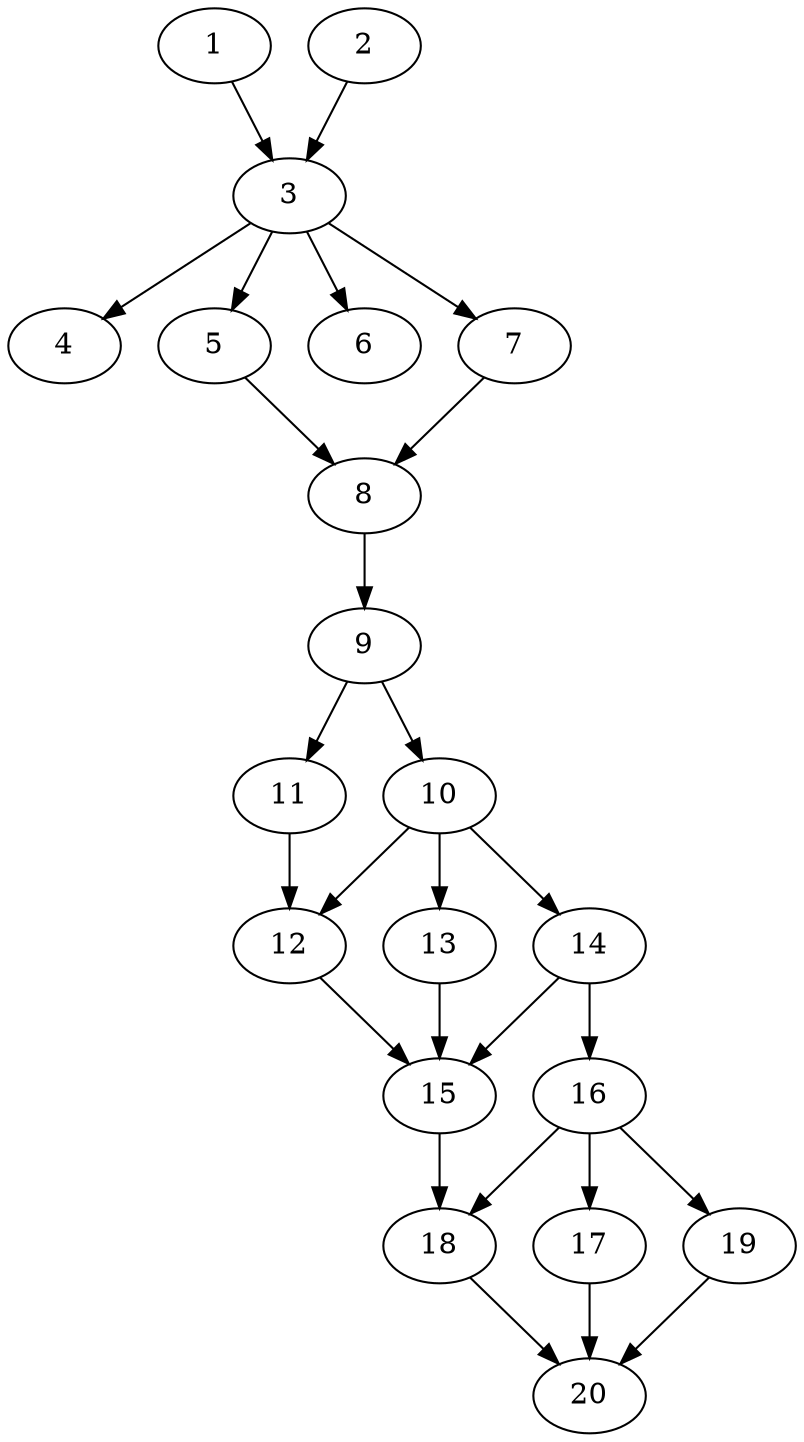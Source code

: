 // DAG automatically generated by daggen at Sat Jul 27 15:36:23 2019
// ./daggen --dot -n 20 --ccr 0.4 --fat 0.4 --regular 0.5 --density 0.7 --mindata 5242880 --maxdata 52428800 
digraph G {
  1 [size="36769280", alpha="0.17", expect_size="14707712"] 
  1 -> 3 [size ="14707712"]
  2 [size="100912640", alpha="0.11", expect_size="40365056"] 
  2 -> 3 [size ="40365056"]
  3 [size="32010240", alpha="0.20", expect_size="12804096"] 
  3 -> 4 [size ="12804096"]
  3 -> 5 [size ="12804096"]
  3 -> 6 [size ="12804096"]
  3 -> 7 [size ="12804096"]
  4 [size="29795840", alpha="0.03", expect_size="11918336"] 
  5 [size="108367360", alpha="0.10", expect_size="43346944"] 
  5 -> 8 [size ="43346944"]
  6 [size="76441600", alpha="0.13", expect_size="30576640"] 
  7 [size="100503040", alpha="0.03", expect_size="40201216"] 
  7 -> 8 [size ="40201216"]
  8 [size="18915840", alpha="0.02", expect_size="7566336"] 
  8 -> 9 [size ="7566336"]
  9 [size="26352640", alpha="0.07", expect_size="10541056"] 
  9 -> 10 [size ="10541056"]
  9 -> 11 [size ="10541056"]
  10 [size="96396800", alpha="0.18", expect_size="38558720"] 
  10 -> 12 [size ="38558720"]
  10 -> 13 [size ="38558720"]
  10 -> 14 [size ="38558720"]
  11 [size="83601920", alpha="0.12", expect_size="33440768"] 
  11 -> 12 [size ="33440768"]
  12 [size="65812480", alpha="0.19", expect_size="26324992"] 
  12 -> 15 [size ="26324992"]
  13 [size="14149120", alpha="0.14", expect_size="5659648"] 
  13 -> 15 [size ="5659648"]
  14 [size="130600960", alpha="0.14", expect_size="52240384"] 
  14 -> 15 [size ="52240384"]
  14 -> 16 [size ="52240384"]
  15 [size="30056960", alpha="0.02", expect_size="12022784"] 
  15 -> 18 [size ="12022784"]
  16 [size="89141760", alpha="0.13", expect_size="35656704"] 
  16 -> 17 [size ="35656704"]
  16 -> 18 [size ="35656704"]
  16 -> 19 [size ="35656704"]
  17 [size="47738880", alpha="0.13", expect_size="19095552"] 
  17 -> 20 [size ="19095552"]
  18 [size="65410560", alpha="0.16", expect_size="26164224"] 
  18 -> 20 [size ="26164224"]
  19 [size="78494720", alpha="0.19", expect_size="31397888"] 
  19 -> 20 [size ="31397888"]
  20 [size="120888320", alpha="0.10", expect_size="48355328"] 
}
